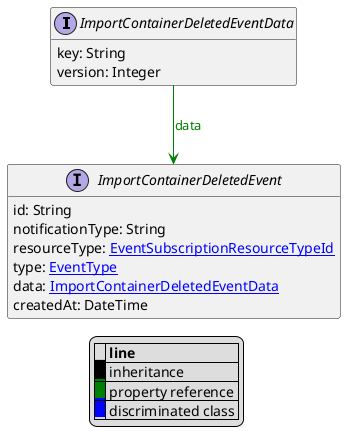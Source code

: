 @startuml

hide empty fields
hide empty methods
legend
|= |= line |
|<back:black>   </back>| inheritance |
|<back:green>   </back>| property reference |
|<back:blue>   </back>| discriminated class |
endlegend
interface ImportContainerDeletedEventData [[ImportContainerDeletedEventData.svg]]  {
    key: String
    version: Integer
}



interface ImportContainerDeletedEvent [[ImportContainerDeletedEvent.svg]]  {
    id: String
    notificationType: String
    resourceType: [[EventSubscriptionResourceTypeId.svg EventSubscriptionResourceTypeId]]
    type: [[EventType.svg EventType]]
    data: [[ImportContainerDeletedEventData.svg ImportContainerDeletedEventData]]
    createdAt: DateTime
}

ImportContainerDeletedEventData --> ImportContainerDeletedEvent #green;text:green : "data"
@enduml
